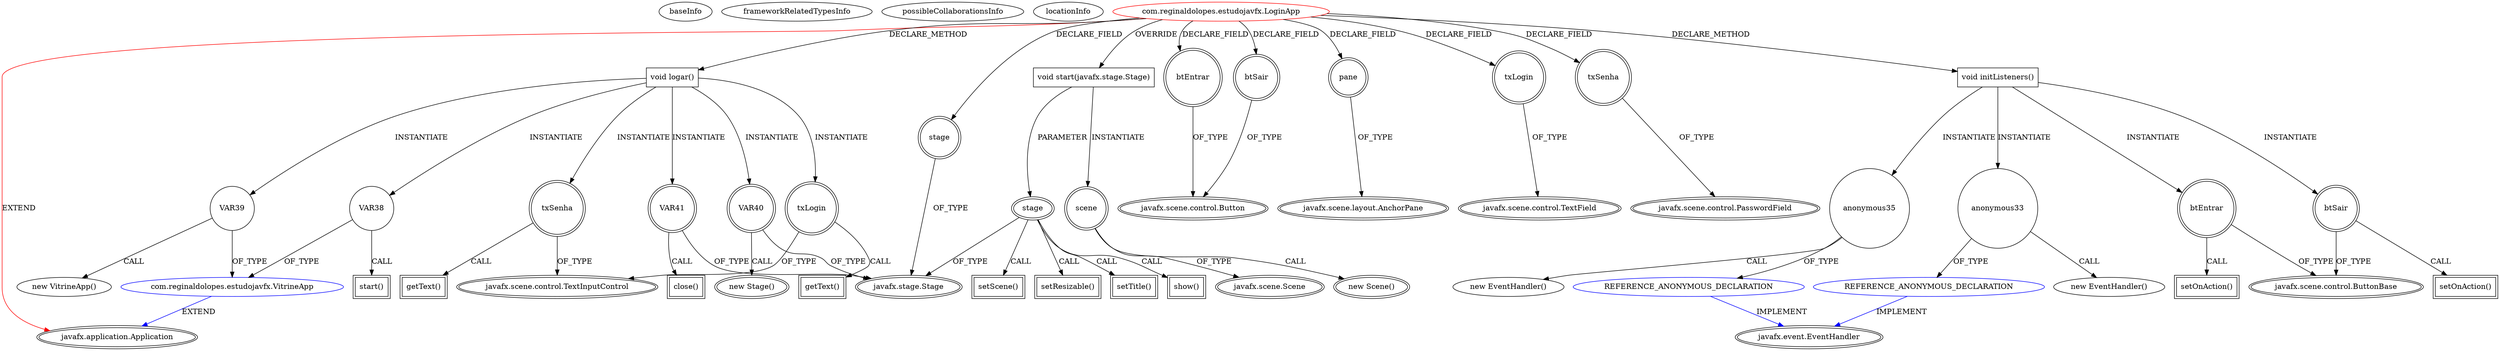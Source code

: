 digraph {
baseInfo[graphId=4012,category="extension_graph",isAnonymous=false,possibleRelation=true]
frameworkRelatedTypesInfo[0="javafx.application.Application"]
possibleCollaborationsInfo[0="4012~CLIENT_METHOD_DECLARATION-INSTANTIATION-~javafx.application.Application ~javafx.event.EventHandler ~false~true",1="4012~CLIENT_METHOD_DECLARATION-INSTANTIATION-CLIENT_METHOD_DECLARATION-METHOD_CALL-~javafx.application.Application ~javafx.application.Application ~false~false"]
locationInfo[projectName="reginaldolopes-estudo-javafx",filePath="/reginaldolopes-estudo-javafx/estudo-javafx-master/FormularioLogin/src/com/reginaldolopes/estudojavfx/LoginApp.java",contextSignature="LoginApp",graphId="4012"]
0[label="com.reginaldolopes.estudojavfx.LoginApp",vertexType="ROOT_CLIENT_CLASS_DECLARATION",isFrameworkType=false,color=red]
1[label="javafx.application.Application",vertexType="FRAMEWORK_CLASS_TYPE",isFrameworkType=true,peripheries=2]
2[label="btEntrar",vertexType="FIELD_DECLARATION",isFrameworkType=true,peripheries=2,shape=circle]
3[label="javafx.scene.control.Button",vertexType="FRAMEWORK_CLASS_TYPE",isFrameworkType=true,peripheries=2]
4[label="btSair",vertexType="FIELD_DECLARATION",isFrameworkType=true,peripheries=2,shape=circle]
6[label="pane",vertexType="FIELD_DECLARATION",isFrameworkType=true,peripheries=2,shape=circle]
7[label="javafx.scene.layout.AnchorPane",vertexType="FRAMEWORK_CLASS_TYPE",isFrameworkType=true,peripheries=2]
8[label="stage",vertexType="FIELD_DECLARATION",isFrameworkType=true,peripheries=2,shape=circle]
9[label="javafx.stage.Stage",vertexType="FRAMEWORK_CLASS_TYPE",isFrameworkType=true,peripheries=2]
10[label="txLogin",vertexType="FIELD_DECLARATION",isFrameworkType=true,peripheries=2,shape=circle]
11[label="javafx.scene.control.TextField",vertexType="FRAMEWORK_CLASS_TYPE",isFrameworkType=true,peripheries=2]
12[label="txSenha",vertexType="FIELD_DECLARATION",isFrameworkType=true,peripheries=2,shape=circle]
13[label="javafx.scene.control.PasswordField",vertexType="FRAMEWORK_CLASS_TYPE",isFrameworkType=true,peripheries=2]
14[label="void start(javafx.stage.Stage)",vertexType="OVERRIDING_METHOD_DECLARATION",isFrameworkType=false,shape=box]
15[label="stage",vertexType="PARAMETER_DECLARATION",isFrameworkType=true,peripheries=2]
18[label="scene",vertexType="VARIABLE_EXPRESION",isFrameworkType=true,peripheries=2,shape=circle]
19[label="javafx.scene.Scene",vertexType="FRAMEWORK_CLASS_TYPE",isFrameworkType=true,peripheries=2]
17[label="new Scene()",vertexType="CONSTRUCTOR_CALL",isFrameworkType=true,peripheries=2]
21[label="setScene()",vertexType="INSIDE_CALL",isFrameworkType=true,peripheries=2,shape=box]
23[label="setResizable()",vertexType="INSIDE_CALL",isFrameworkType=true,peripheries=2,shape=box]
25[label="setTitle()",vertexType="INSIDE_CALL",isFrameworkType=true,peripheries=2,shape=box]
27[label="show()",vertexType="INSIDE_CALL",isFrameworkType=true,peripheries=2,shape=box]
100[label="void initListeners()",vertexType="CLIENT_METHOD_DECLARATION",isFrameworkType=false,shape=box]
101[label="btSair",vertexType="VARIABLE_EXPRESION",isFrameworkType=true,peripheries=2,shape=circle]
103[label="javafx.scene.control.ButtonBase",vertexType="FRAMEWORK_CLASS_TYPE",isFrameworkType=true,peripheries=2]
102[label="setOnAction()",vertexType="INSIDE_CALL",isFrameworkType=true,peripheries=2,shape=box]
105[label="anonymous33",vertexType="VARIABLE_EXPRESION",isFrameworkType=false,shape=circle]
106[label="REFERENCE_ANONYMOUS_DECLARATION",vertexType="REFERENCE_ANONYMOUS_DECLARATION",isFrameworkType=false,color=blue]
107[label="javafx.event.EventHandler",vertexType="FRAMEWORK_INTERFACE_TYPE",isFrameworkType=true,peripheries=2]
104[label="new EventHandler()",vertexType="CONSTRUCTOR_CALL",isFrameworkType=false]
108[label="btEntrar",vertexType="VARIABLE_EXPRESION",isFrameworkType=true,peripheries=2,shape=circle]
109[label="setOnAction()",vertexType="INSIDE_CALL",isFrameworkType=true,peripheries=2,shape=box]
112[label="anonymous35",vertexType="VARIABLE_EXPRESION",isFrameworkType=false,shape=circle]
113[label="REFERENCE_ANONYMOUS_DECLARATION",vertexType="REFERENCE_ANONYMOUS_DECLARATION",isFrameworkType=false,color=blue]
111[label="new EventHandler()",vertexType="CONSTRUCTOR_CALL",isFrameworkType=false]
115[label="void logar()",vertexType="CLIENT_METHOD_DECLARATION",isFrameworkType=false,shape=box]
116[label="txLogin",vertexType="VARIABLE_EXPRESION",isFrameworkType=true,peripheries=2,shape=circle]
118[label="javafx.scene.control.TextInputControl",vertexType="FRAMEWORK_CLASS_TYPE",isFrameworkType=true,peripheries=2]
117[label="getText()",vertexType="INSIDE_CALL",isFrameworkType=true,peripheries=2,shape=box]
119[label="txSenha",vertexType="VARIABLE_EXPRESION",isFrameworkType=true,peripheries=2,shape=circle]
120[label="getText()",vertexType="INSIDE_CALL",isFrameworkType=true,peripheries=2,shape=box]
122[label="VAR38",vertexType="VARIABLE_EXPRESION",isFrameworkType=false,shape=circle]
124[label="com.reginaldolopes.estudojavfx.VitrineApp",vertexType="REFERENCE_CLIENT_CLASS_DECLARATION",isFrameworkType=false,color=blue]
123[label="start()",vertexType="INSIDE_CALL",isFrameworkType=true,peripheries=2,shape=box]
127[label="VAR39",vertexType="VARIABLE_EXPRESION",isFrameworkType=false,shape=circle]
126[label="new VitrineApp()",vertexType="CONSTRUCTOR_CALL",isFrameworkType=false]
130[label="VAR40",vertexType="VARIABLE_EXPRESION",isFrameworkType=true,peripheries=2,shape=circle]
129[label="new Stage()",vertexType="CONSTRUCTOR_CALL",isFrameworkType=true,peripheries=2]
132[label="VAR41",vertexType="VARIABLE_EXPRESION",isFrameworkType=true,peripheries=2,shape=circle]
133[label="close()",vertexType="INSIDE_CALL",isFrameworkType=true,peripheries=2,shape=box]
0->1[label="EXTEND",color=red]
0->2[label="DECLARE_FIELD"]
2->3[label="OF_TYPE"]
0->4[label="DECLARE_FIELD"]
4->3[label="OF_TYPE"]
0->6[label="DECLARE_FIELD"]
6->7[label="OF_TYPE"]
0->8[label="DECLARE_FIELD"]
8->9[label="OF_TYPE"]
0->10[label="DECLARE_FIELD"]
10->11[label="OF_TYPE"]
0->12[label="DECLARE_FIELD"]
12->13[label="OF_TYPE"]
0->14[label="OVERRIDE"]
15->9[label="OF_TYPE"]
14->15[label="PARAMETER"]
14->18[label="INSTANTIATE"]
18->19[label="OF_TYPE"]
18->17[label="CALL"]
15->21[label="CALL"]
15->23[label="CALL"]
15->25[label="CALL"]
15->27[label="CALL"]
0->100[label="DECLARE_METHOD"]
100->101[label="INSTANTIATE"]
101->103[label="OF_TYPE"]
101->102[label="CALL"]
100->105[label="INSTANTIATE"]
106->107[label="IMPLEMENT",color=blue]
105->106[label="OF_TYPE"]
105->104[label="CALL"]
100->108[label="INSTANTIATE"]
108->103[label="OF_TYPE"]
108->109[label="CALL"]
100->112[label="INSTANTIATE"]
113->107[label="IMPLEMENT",color=blue]
112->113[label="OF_TYPE"]
112->111[label="CALL"]
0->115[label="DECLARE_METHOD"]
115->116[label="INSTANTIATE"]
116->118[label="OF_TYPE"]
116->117[label="CALL"]
115->119[label="INSTANTIATE"]
119->118[label="OF_TYPE"]
119->120[label="CALL"]
115->122[label="INSTANTIATE"]
124->1[label="EXTEND",color=blue]
122->124[label="OF_TYPE"]
122->123[label="CALL"]
115->127[label="INSTANTIATE"]
127->124[label="OF_TYPE"]
127->126[label="CALL"]
115->130[label="INSTANTIATE"]
130->9[label="OF_TYPE"]
130->129[label="CALL"]
115->132[label="INSTANTIATE"]
132->9[label="OF_TYPE"]
132->133[label="CALL"]
}
